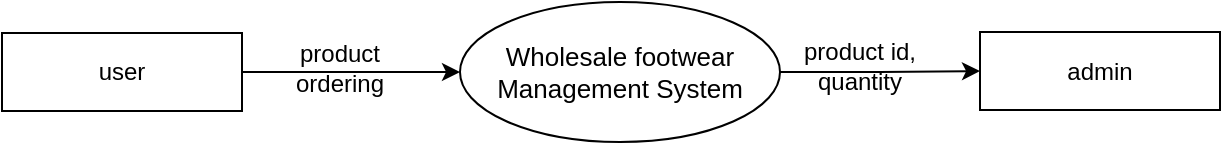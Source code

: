 <mxfile version="26.2.2">
  <diagram name="Page-1" id="2NHOtzXS3ejpUwLiltRz">
    <mxGraphModel dx="769" dy="488" grid="1" gridSize="10" guides="1" tooltips="1" connect="1" arrows="1" fold="1" page="1" pageScale="1" pageWidth="850" pageHeight="1100" math="0" shadow="0">
      <root>
        <mxCell id="0" />
        <mxCell id="1" parent="0" />
        <mxCell id="cgucZnjDDm7wGpD36g81-4" style="edgeStyle=orthogonalEdgeStyle;rounded=0;orthogonalLoop=1;jettySize=auto;html=1;exitX=1;exitY=0.5;exitDx=0;exitDy=0;" edge="1" parent="1" source="cgucZnjDDm7wGpD36g81-1" target="cgucZnjDDm7wGpD36g81-2">
          <mxGeometry relative="1" as="geometry" />
        </mxCell>
        <mxCell id="cgucZnjDDm7wGpD36g81-1" value="user" style="rounded=0;whiteSpace=wrap;html=1;" vertex="1" parent="1">
          <mxGeometry x="91" y="305.5" width="120" height="39" as="geometry" />
        </mxCell>
        <mxCell id="cgucZnjDDm7wGpD36g81-6" style="edgeStyle=orthogonalEdgeStyle;rounded=0;orthogonalLoop=1;jettySize=auto;html=1;exitX=1;exitY=0.5;exitDx=0;exitDy=0;" edge="1" parent="1" source="cgucZnjDDm7wGpD36g81-2" target="cgucZnjDDm7wGpD36g81-3">
          <mxGeometry relative="1" as="geometry" />
        </mxCell>
        <mxCell id="cgucZnjDDm7wGpD36g81-2" value="Wholesale footwear&lt;div&gt;Management System&lt;/div&gt;" style="ellipse;whiteSpace=wrap;html=1;fontSize=13;" vertex="1" parent="1">
          <mxGeometry x="320" y="290" width="160" height="70" as="geometry" />
        </mxCell>
        <mxCell id="cgucZnjDDm7wGpD36g81-3" value="admin" style="rounded=0;whiteSpace=wrap;html=1;" vertex="1" parent="1">
          <mxGeometry x="580" y="305" width="120" height="39" as="geometry" />
        </mxCell>
        <mxCell id="cgucZnjDDm7wGpD36g81-7" value="product ordering" style="text;strokeColor=none;align=center;fillColor=none;html=1;verticalAlign=middle;whiteSpace=wrap;rounded=0;" vertex="1" parent="1">
          <mxGeometry x="230" y="308" width="60" height="30" as="geometry" />
        </mxCell>
        <mxCell id="cgucZnjDDm7wGpD36g81-8" value="product id, quantity" style="text;strokeColor=none;align=center;fillColor=none;html=1;verticalAlign=middle;whiteSpace=wrap;rounded=0;" vertex="1" parent="1">
          <mxGeometry x="490" y="307" width="60" height="30" as="geometry" />
        </mxCell>
      </root>
    </mxGraphModel>
  </diagram>
</mxfile>
